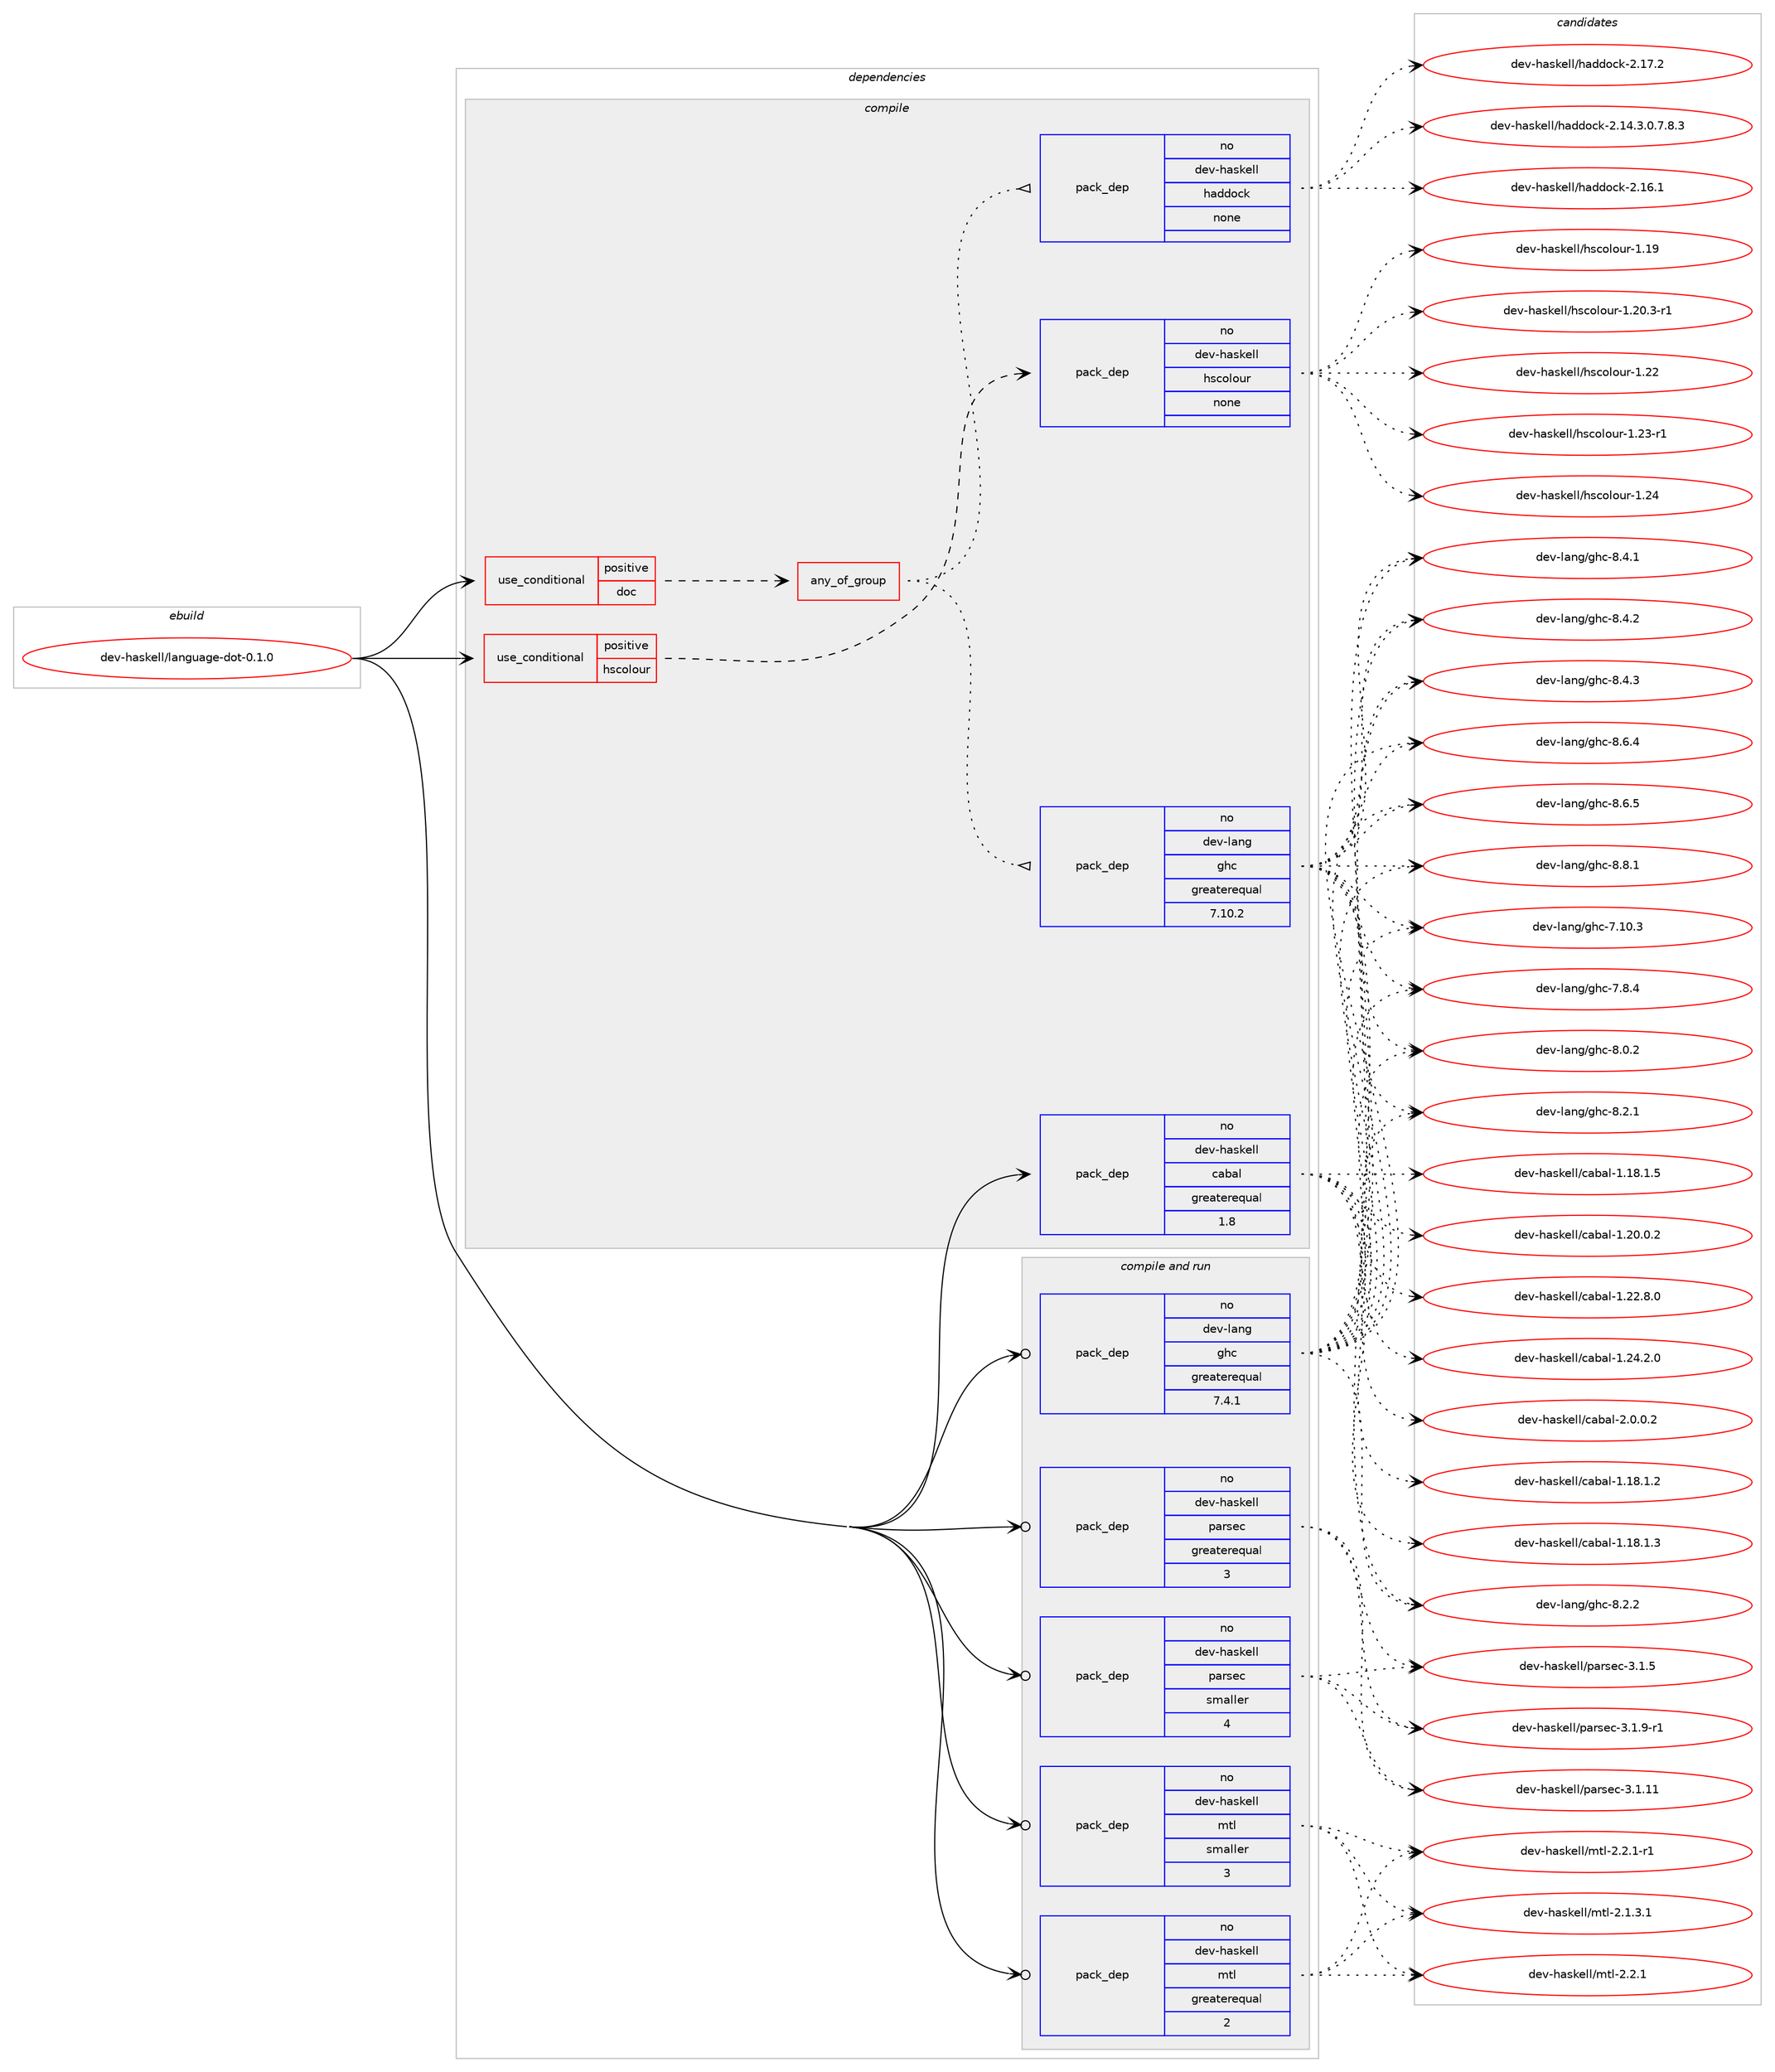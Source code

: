 digraph prolog {

# *************
# Graph options
# *************

newrank=true;
concentrate=true;
compound=true;
graph [rankdir=LR,fontname=Helvetica,fontsize=10,ranksep=1.5];#, ranksep=2.5, nodesep=0.2];
edge  [arrowhead=vee];
node  [fontname=Helvetica,fontsize=10];

# **********
# The ebuild
# **********

subgraph cluster_leftcol {
color=gray;
rank=same;
label=<<i>ebuild</i>>;
id [label="dev-haskell/language-dot-0.1.0", color=red, width=4, href="../dev-haskell/language-dot-0.1.0.svg"];
}

# ****************
# The dependencies
# ****************

subgraph cluster_midcol {
color=gray;
label=<<i>dependencies</i>>;
subgraph cluster_compile {
fillcolor="#eeeeee";
style=filled;
label=<<i>compile</i>>;
subgraph cond126478 {
dependency537420 [label=<<TABLE BORDER="0" CELLBORDER="1" CELLSPACING="0" CELLPADDING="4"><TR><TD ROWSPAN="3" CELLPADDING="10">use_conditional</TD></TR><TR><TD>positive</TD></TR><TR><TD>doc</TD></TR></TABLE>>, shape=none, color=red];
subgraph any10114 {
dependency537421 [label=<<TABLE BORDER="0" CELLBORDER="1" CELLSPACING="0" CELLPADDING="4"><TR><TD CELLPADDING="10">any_of_group</TD></TR></TABLE>>, shape=none, color=red];subgraph pack400471 {
dependency537422 [label=<<TABLE BORDER="0" CELLBORDER="1" CELLSPACING="0" CELLPADDING="4" WIDTH="220"><TR><TD ROWSPAN="6" CELLPADDING="30">pack_dep</TD></TR><TR><TD WIDTH="110">no</TD></TR><TR><TD>dev-haskell</TD></TR><TR><TD>haddock</TD></TR><TR><TD>none</TD></TR><TR><TD></TD></TR></TABLE>>, shape=none, color=blue];
}
dependency537421:e -> dependency537422:w [weight=20,style="dotted",arrowhead="oinv"];
subgraph pack400472 {
dependency537423 [label=<<TABLE BORDER="0" CELLBORDER="1" CELLSPACING="0" CELLPADDING="4" WIDTH="220"><TR><TD ROWSPAN="6" CELLPADDING="30">pack_dep</TD></TR><TR><TD WIDTH="110">no</TD></TR><TR><TD>dev-lang</TD></TR><TR><TD>ghc</TD></TR><TR><TD>greaterequal</TD></TR><TR><TD>7.10.2</TD></TR></TABLE>>, shape=none, color=blue];
}
dependency537421:e -> dependency537423:w [weight=20,style="dotted",arrowhead="oinv"];
}
dependency537420:e -> dependency537421:w [weight=20,style="dashed",arrowhead="vee"];
}
id:e -> dependency537420:w [weight=20,style="solid",arrowhead="vee"];
subgraph cond126479 {
dependency537424 [label=<<TABLE BORDER="0" CELLBORDER="1" CELLSPACING="0" CELLPADDING="4"><TR><TD ROWSPAN="3" CELLPADDING="10">use_conditional</TD></TR><TR><TD>positive</TD></TR><TR><TD>hscolour</TD></TR></TABLE>>, shape=none, color=red];
subgraph pack400473 {
dependency537425 [label=<<TABLE BORDER="0" CELLBORDER="1" CELLSPACING="0" CELLPADDING="4" WIDTH="220"><TR><TD ROWSPAN="6" CELLPADDING="30">pack_dep</TD></TR><TR><TD WIDTH="110">no</TD></TR><TR><TD>dev-haskell</TD></TR><TR><TD>hscolour</TD></TR><TR><TD>none</TD></TR><TR><TD></TD></TR></TABLE>>, shape=none, color=blue];
}
dependency537424:e -> dependency537425:w [weight=20,style="dashed",arrowhead="vee"];
}
id:e -> dependency537424:w [weight=20,style="solid",arrowhead="vee"];
subgraph pack400474 {
dependency537426 [label=<<TABLE BORDER="0" CELLBORDER="1" CELLSPACING="0" CELLPADDING="4" WIDTH="220"><TR><TD ROWSPAN="6" CELLPADDING="30">pack_dep</TD></TR><TR><TD WIDTH="110">no</TD></TR><TR><TD>dev-haskell</TD></TR><TR><TD>cabal</TD></TR><TR><TD>greaterequal</TD></TR><TR><TD>1.8</TD></TR></TABLE>>, shape=none, color=blue];
}
id:e -> dependency537426:w [weight=20,style="solid",arrowhead="vee"];
}
subgraph cluster_compileandrun {
fillcolor="#eeeeee";
style=filled;
label=<<i>compile and run</i>>;
subgraph pack400475 {
dependency537427 [label=<<TABLE BORDER="0" CELLBORDER="1" CELLSPACING="0" CELLPADDING="4" WIDTH="220"><TR><TD ROWSPAN="6" CELLPADDING="30">pack_dep</TD></TR><TR><TD WIDTH="110">no</TD></TR><TR><TD>dev-haskell</TD></TR><TR><TD>mtl</TD></TR><TR><TD>greaterequal</TD></TR><TR><TD>2</TD></TR></TABLE>>, shape=none, color=blue];
}
id:e -> dependency537427:w [weight=20,style="solid",arrowhead="odotvee"];
subgraph pack400476 {
dependency537428 [label=<<TABLE BORDER="0" CELLBORDER="1" CELLSPACING="0" CELLPADDING="4" WIDTH="220"><TR><TD ROWSPAN="6" CELLPADDING="30">pack_dep</TD></TR><TR><TD WIDTH="110">no</TD></TR><TR><TD>dev-haskell</TD></TR><TR><TD>mtl</TD></TR><TR><TD>smaller</TD></TR><TR><TD>3</TD></TR></TABLE>>, shape=none, color=blue];
}
id:e -> dependency537428:w [weight=20,style="solid",arrowhead="odotvee"];
subgraph pack400477 {
dependency537429 [label=<<TABLE BORDER="0" CELLBORDER="1" CELLSPACING="0" CELLPADDING="4" WIDTH="220"><TR><TD ROWSPAN="6" CELLPADDING="30">pack_dep</TD></TR><TR><TD WIDTH="110">no</TD></TR><TR><TD>dev-haskell</TD></TR><TR><TD>parsec</TD></TR><TR><TD>greaterequal</TD></TR><TR><TD>3</TD></TR></TABLE>>, shape=none, color=blue];
}
id:e -> dependency537429:w [weight=20,style="solid",arrowhead="odotvee"];
subgraph pack400478 {
dependency537430 [label=<<TABLE BORDER="0" CELLBORDER="1" CELLSPACING="0" CELLPADDING="4" WIDTH="220"><TR><TD ROWSPAN="6" CELLPADDING="30">pack_dep</TD></TR><TR><TD WIDTH="110">no</TD></TR><TR><TD>dev-haskell</TD></TR><TR><TD>parsec</TD></TR><TR><TD>smaller</TD></TR><TR><TD>4</TD></TR></TABLE>>, shape=none, color=blue];
}
id:e -> dependency537430:w [weight=20,style="solid",arrowhead="odotvee"];
subgraph pack400479 {
dependency537431 [label=<<TABLE BORDER="0" CELLBORDER="1" CELLSPACING="0" CELLPADDING="4" WIDTH="220"><TR><TD ROWSPAN="6" CELLPADDING="30">pack_dep</TD></TR><TR><TD WIDTH="110">no</TD></TR><TR><TD>dev-lang</TD></TR><TR><TD>ghc</TD></TR><TR><TD>greaterequal</TD></TR><TR><TD>7.4.1</TD></TR></TABLE>>, shape=none, color=blue];
}
id:e -> dependency537431:w [weight=20,style="solid",arrowhead="odotvee"];
}
subgraph cluster_run {
fillcolor="#eeeeee";
style=filled;
label=<<i>run</i>>;
}
}

# **************
# The candidates
# **************

subgraph cluster_choices {
rank=same;
color=gray;
label=<<i>candidates</i>>;

subgraph choice400471 {
color=black;
nodesep=1;
choice1001011184510497115107101108108471049710010011199107455046495246514648465546564651 [label="dev-haskell/haddock-2.14.3.0.7.8.3", color=red, width=4,href="../dev-haskell/haddock-2.14.3.0.7.8.3.svg"];
choice100101118451049711510710110810847104971001001119910745504649544649 [label="dev-haskell/haddock-2.16.1", color=red, width=4,href="../dev-haskell/haddock-2.16.1.svg"];
choice100101118451049711510710110810847104971001001119910745504649554650 [label="dev-haskell/haddock-2.17.2", color=red, width=4,href="../dev-haskell/haddock-2.17.2.svg"];
dependency537422:e -> choice1001011184510497115107101108108471049710010011199107455046495246514648465546564651:w [style=dotted,weight="100"];
dependency537422:e -> choice100101118451049711510710110810847104971001001119910745504649544649:w [style=dotted,weight="100"];
dependency537422:e -> choice100101118451049711510710110810847104971001001119910745504649554650:w [style=dotted,weight="100"];
}
subgraph choice400472 {
color=black;
nodesep=1;
choice1001011184510897110103471031049945554649484651 [label="dev-lang/ghc-7.10.3", color=red, width=4,href="../dev-lang/ghc-7.10.3.svg"];
choice10010111845108971101034710310499455546564652 [label="dev-lang/ghc-7.8.4", color=red, width=4,href="../dev-lang/ghc-7.8.4.svg"];
choice10010111845108971101034710310499455646484650 [label="dev-lang/ghc-8.0.2", color=red, width=4,href="../dev-lang/ghc-8.0.2.svg"];
choice10010111845108971101034710310499455646504649 [label="dev-lang/ghc-8.2.1", color=red, width=4,href="../dev-lang/ghc-8.2.1.svg"];
choice10010111845108971101034710310499455646504650 [label="dev-lang/ghc-8.2.2", color=red, width=4,href="../dev-lang/ghc-8.2.2.svg"];
choice10010111845108971101034710310499455646524649 [label="dev-lang/ghc-8.4.1", color=red, width=4,href="../dev-lang/ghc-8.4.1.svg"];
choice10010111845108971101034710310499455646524650 [label="dev-lang/ghc-8.4.2", color=red, width=4,href="../dev-lang/ghc-8.4.2.svg"];
choice10010111845108971101034710310499455646524651 [label="dev-lang/ghc-8.4.3", color=red, width=4,href="../dev-lang/ghc-8.4.3.svg"];
choice10010111845108971101034710310499455646544652 [label="dev-lang/ghc-8.6.4", color=red, width=4,href="../dev-lang/ghc-8.6.4.svg"];
choice10010111845108971101034710310499455646544653 [label="dev-lang/ghc-8.6.5", color=red, width=4,href="../dev-lang/ghc-8.6.5.svg"];
choice10010111845108971101034710310499455646564649 [label="dev-lang/ghc-8.8.1", color=red, width=4,href="../dev-lang/ghc-8.8.1.svg"];
dependency537423:e -> choice1001011184510897110103471031049945554649484651:w [style=dotted,weight="100"];
dependency537423:e -> choice10010111845108971101034710310499455546564652:w [style=dotted,weight="100"];
dependency537423:e -> choice10010111845108971101034710310499455646484650:w [style=dotted,weight="100"];
dependency537423:e -> choice10010111845108971101034710310499455646504649:w [style=dotted,weight="100"];
dependency537423:e -> choice10010111845108971101034710310499455646504650:w [style=dotted,weight="100"];
dependency537423:e -> choice10010111845108971101034710310499455646524649:w [style=dotted,weight="100"];
dependency537423:e -> choice10010111845108971101034710310499455646524650:w [style=dotted,weight="100"];
dependency537423:e -> choice10010111845108971101034710310499455646524651:w [style=dotted,weight="100"];
dependency537423:e -> choice10010111845108971101034710310499455646544652:w [style=dotted,weight="100"];
dependency537423:e -> choice10010111845108971101034710310499455646544653:w [style=dotted,weight="100"];
dependency537423:e -> choice10010111845108971101034710310499455646564649:w [style=dotted,weight="100"];
}
subgraph choice400473 {
color=black;
nodesep=1;
choice100101118451049711510710110810847104115991111081111171144549464957 [label="dev-haskell/hscolour-1.19", color=red, width=4,href="../dev-haskell/hscolour-1.19.svg"];
choice10010111845104971151071011081084710411599111108111117114454946504846514511449 [label="dev-haskell/hscolour-1.20.3-r1", color=red, width=4,href="../dev-haskell/hscolour-1.20.3-r1.svg"];
choice100101118451049711510710110810847104115991111081111171144549465050 [label="dev-haskell/hscolour-1.22", color=red, width=4,href="../dev-haskell/hscolour-1.22.svg"];
choice1001011184510497115107101108108471041159911110811111711445494650514511449 [label="dev-haskell/hscolour-1.23-r1", color=red, width=4,href="../dev-haskell/hscolour-1.23-r1.svg"];
choice100101118451049711510710110810847104115991111081111171144549465052 [label="dev-haskell/hscolour-1.24", color=red, width=4,href="../dev-haskell/hscolour-1.24.svg"];
dependency537425:e -> choice100101118451049711510710110810847104115991111081111171144549464957:w [style=dotted,weight="100"];
dependency537425:e -> choice10010111845104971151071011081084710411599111108111117114454946504846514511449:w [style=dotted,weight="100"];
dependency537425:e -> choice100101118451049711510710110810847104115991111081111171144549465050:w [style=dotted,weight="100"];
dependency537425:e -> choice1001011184510497115107101108108471041159911110811111711445494650514511449:w [style=dotted,weight="100"];
dependency537425:e -> choice100101118451049711510710110810847104115991111081111171144549465052:w [style=dotted,weight="100"];
}
subgraph choice400474 {
color=black;
nodesep=1;
choice10010111845104971151071011081084799979897108454946495646494650 [label="dev-haskell/cabal-1.18.1.2", color=red, width=4,href="../dev-haskell/cabal-1.18.1.2.svg"];
choice10010111845104971151071011081084799979897108454946495646494651 [label="dev-haskell/cabal-1.18.1.3", color=red, width=4,href="../dev-haskell/cabal-1.18.1.3.svg"];
choice10010111845104971151071011081084799979897108454946495646494653 [label="dev-haskell/cabal-1.18.1.5", color=red, width=4,href="../dev-haskell/cabal-1.18.1.5.svg"];
choice10010111845104971151071011081084799979897108454946504846484650 [label="dev-haskell/cabal-1.20.0.2", color=red, width=4,href="../dev-haskell/cabal-1.20.0.2.svg"];
choice10010111845104971151071011081084799979897108454946505046564648 [label="dev-haskell/cabal-1.22.8.0", color=red, width=4,href="../dev-haskell/cabal-1.22.8.0.svg"];
choice10010111845104971151071011081084799979897108454946505246504648 [label="dev-haskell/cabal-1.24.2.0", color=red, width=4,href="../dev-haskell/cabal-1.24.2.0.svg"];
choice100101118451049711510710110810847999798971084550464846484650 [label="dev-haskell/cabal-2.0.0.2", color=red, width=4,href="../dev-haskell/cabal-2.0.0.2.svg"];
dependency537426:e -> choice10010111845104971151071011081084799979897108454946495646494650:w [style=dotted,weight="100"];
dependency537426:e -> choice10010111845104971151071011081084799979897108454946495646494651:w [style=dotted,weight="100"];
dependency537426:e -> choice10010111845104971151071011081084799979897108454946495646494653:w [style=dotted,weight="100"];
dependency537426:e -> choice10010111845104971151071011081084799979897108454946504846484650:w [style=dotted,weight="100"];
dependency537426:e -> choice10010111845104971151071011081084799979897108454946505046564648:w [style=dotted,weight="100"];
dependency537426:e -> choice10010111845104971151071011081084799979897108454946505246504648:w [style=dotted,weight="100"];
dependency537426:e -> choice100101118451049711510710110810847999798971084550464846484650:w [style=dotted,weight="100"];
}
subgraph choice400475 {
color=black;
nodesep=1;
choice1001011184510497115107101108108471091161084550464946514649 [label="dev-haskell/mtl-2.1.3.1", color=red, width=4,href="../dev-haskell/mtl-2.1.3.1.svg"];
choice100101118451049711510710110810847109116108455046504649 [label="dev-haskell/mtl-2.2.1", color=red, width=4,href="../dev-haskell/mtl-2.2.1.svg"];
choice1001011184510497115107101108108471091161084550465046494511449 [label="dev-haskell/mtl-2.2.1-r1", color=red, width=4,href="../dev-haskell/mtl-2.2.1-r1.svg"];
dependency537427:e -> choice1001011184510497115107101108108471091161084550464946514649:w [style=dotted,weight="100"];
dependency537427:e -> choice100101118451049711510710110810847109116108455046504649:w [style=dotted,weight="100"];
dependency537427:e -> choice1001011184510497115107101108108471091161084550465046494511449:w [style=dotted,weight="100"];
}
subgraph choice400476 {
color=black;
nodesep=1;
choice1001011184510497115107101108108471091161084550464946514649 [label="dev-haskell/mtl-2.1.3.1", color=red, width=4,href="../dev-haskell/mtl-2.1.3.1.svg"];
choice100101118451049711510710110810847109116108455046504649 [label="dev-haskell/mtl-2.2.1", color=red, width=4,href="../dev-haskell/mtl-2.2.1.svg"];
choice1001011184510497115107101108108471091161084550465046494511449 [label="dev-haskell/mtl-2.2.1-r1", color=red, width=4,href="../dev-haskell/mtl-2.2.1-r1.svg"];
dependency537428:e -> choice1001011184510497115107101108108471091161084550464946514649:w [style=dotted,weight="100"];
dependency537428:e -> choice100101118451049711510710110810847109116108455046504649:w [style=dotted,weight="100"];
dependency537428:e -> choice1001011184510497115107101108108471091161084550465046494511449:w [style=dotted,weight="100"];
}
subgraph choice400477 {
color=black;
nodesep=1;
choice100101118451049711510710110810847112971141151019945514649464949 [label="dev-haskell/parsec-3.1.11", color=red, width=4,href="../dev-haskell/parsec-3.1.11.svg"];
choice1001011184510497115107101108108471129711411510199455146494653 [label="dev-haskell/parsec-3.1.5", color=red, width=4,href="../dev-haskell/parsec-3.1.5.svg"];
choice10010111845104971151071011081084711297114115101994551464946574511449 [label="dev-haskell/parsec-3.1.9-r1", color=red, width=4,href="../dev-haskell/parsec-3.1.9-r1.svg"];
dependency537429:e -> choice100101118451049711510710110810847112971141151019945514649464949:w [style=dotted,weight="100"];
dependency537429:e -> choice1001011184510497115107101108108471129711411510199455146494653:w [style=dotted,weight="100"];
dependency537429:e -> choice10010111845104971151071011081084711297114115101994551464946574511449:w [style=dotted,weight="100"];
}
subgraph choice400478 {
color=black;
nodesep=1;
choice100101118451049711510710110810847112971141151019945514649464949 [label="dev-haskell/parsec-3.1.11", color=red, width=4,href="../dev-haskell/parsec-3.1.11.svg"];
choice1001011184510497115107101108108471129711411510199455146494653 [label="dev-haskell/parsec-3.1.5", color=red, width=4,href="../dev-haskell/parsec-3.1.5.svg"];
choice10010111845104971151071011081084711297114115101994551464946574511449 [label="dev-haskell/parsec-3.1.9-r1", color=red, width=4,href="../dev-haskell/parsec-3.1.9-r1.svg"];
dependency537430:e -> choice100101118451049711510710110810847112971141151019945514649464949:w [style=dotted,weight="100"];
dependency537430:e -> choice1001011184510497115107101108108471129711411510199455146494653:w [style=dotted,weight="100"];
dependency537430:e -> choice10010111845104971151071011081084711297114115101994551464946574511449:w [style=dotted,weight="100"];
}
subgraph choice400479 {
color=black;
nodesep=1;
choice1001011184510897110103471031049945554649484651 [label="dev-lang/ghc-7.10.3", color=red, width=4,href="../dev-lang/ghc-7.10.3.svg"];
choice10010111845108971101034710310499455546564652 [label="dev-lang/ghc-7.8.4", color=red, width=4,href="../dev-lang/ghc-7.8.4.svg"];
choice10010111845108971101034710310499455646484650 [label="dev-lang/ghc-8.0.2", color=red, width=4,href="../dev-lang/ghc-8.0.2.svg"];
choice10010111845108971101034710310499455646504649 [label="dev-lang/ghc-8.2.1", color=red, width=4,href="../dev-lang/ghc-8.2.1.svg"];
choice10010111845108971101034710310499455646504650 [label="dev-lang/ghc-8.2.2", color=red, width=4,href="../dev-lang/ghc-8.2.2.svg"];
choice10010111845108971101034710310499455646524649 [label="dev-lang/ghc-8.4.1", color=red, width=4,href="../dev-lang/ghc-8.4.1.svg"];
choice10010111845108971101034710310499455646524650 [label="dev-lang/ghc-8.4.2", color=red, width=4,href="../dev-lang/ghc-8.4.2.svg"];
choice10010111845108971101034710310499455646524651 [label="dev-lang/ghc-8.4.3", color=red, width=4,href="../dev-lang/ghc-8.4.3.svg"];
choice10010111845108971101034710310499455646544652 [label="dev-lang/ghc-8.6.4", color=red, width=4,href="../dev-lang/ghc-8.6.4.svg"];
choice10010111845108971101034710310499455646544653 [label="dev-lang/ghc-8.6.5", color=red, width=4,href="../dev-lang/ghc-8.6.5.svg"];
choice10010111845108971101034710310499455646564649 [label="dev-lang/ghc-8.8.1", color=red, width=4,href="../dev-lang/ghc-8.8.1.svg"];
dependency537431:e -> choice1001011184510897110103471031049945554649484651:w [style=dotted,weight="100"];
dependency537431:e -> choice10010111845108971101034710310499455546564652:w [style=dotted,weight="100"];
dependency537431:e -> choice10010111845108971101034710310499455646484650:w [style=dotted,weight="100"];
dependency537431:e -> choice10010111845108971101034710310499455646504649:w [style=dotted,weight="100"];
dependency537431:e -> choice10010111845108971101034710310499455646504650:w [style=dotted,weight="100"];
dependency537431:e -> choice10010111845108971101034710310499455646524649:w [style=dotted,weight="100"];
dependency537431:e -> choice10010111845108971101034710310499455646524650:w [style=dotted,weight="100"];
dependency537431:e -> choice10010111845108971101034710310499455646524651:w [style=dotted,weight="100"];
dependency537431:e -> choice10010111845108971101034710310499455646544652:w [style=dotted,weight="100"];
dependency537431:e -> choice10010111845108971101034710310499455646544653:w [style=dotted,weight="100"];
dependency537431:e -> choice10010111845108971101034710310499455646564649:w [style=dotted,weight="100"];
}
}

}
